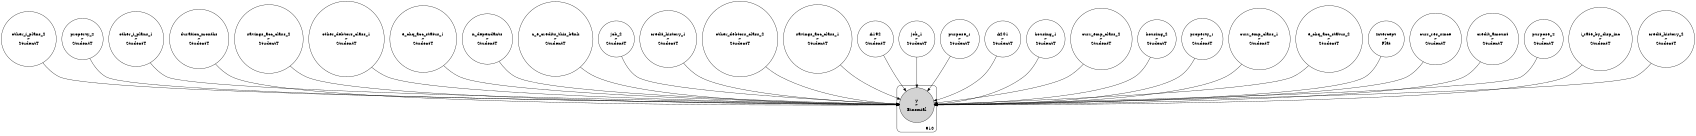 digraph {
	graph [size="11.3,11.9"]
	node [shape=circle]
	other_i_plans_2 [label="other_i_plans_2
~
StudentT"]
	property_2 [label="property_2
~
StudentT"]
	other_i_plans_1 [label="other_i_plans_1
~
StudentT"]
	duration_months [label="duration_months
~
StudentT"]
	savings_acc_class_2 [label="savings_acc_class_2
~
StudentT"]
	other_debtors_class_1 [label="other_debtors_class_1
~
StudentT"]
	e_chq_acc_status_1 [label="e_chq_acc_status_1
~
StudentT"]
	n_dependants [label="n_dependants
~
StudentT"]
	n_e_credits_this_bank [label="n_e_credits_this_bank
~
StudentT"]
	job_2 [label="job_2
~
StudentT"]
	credit_history_1 [label="credit_history_1
~
StudentT"]
	other_debtors_class_2 [label="other_debtors_class_2
~
StudentT"]
	savings_acc_class_1 [label="savings_acc_class_1
~
StudentT"]
	A192 [label="A192
~
StudentT"]
	job_1 [label="job_1
~
StudentT"]
	purpose_1 [label="purpose_1
~
StudentT"]
	A201 [label="A201
~
StudentT"]
	housing_1 [label="housing_1
~
StudentT"]
	curr_emp_class_2 [label="curr_emp_class_2
~
StudentT"]
	housing_2 [label="housing_2
~
StudentT"]
	property_1 [label="property_1
~
StudentT"]
	curr_emp_class_1 [label="curr_emp_class_1
~
StudentT"]
	e_chq_acc_status_2 [label="e_chq_acc_status_2
~
StudentT"]
	Intercept [label="Intercept
~
Flat"]
	curr_res_since [label="curr_res_since
~
StudentT"]
	credit_amount [label="credit_amount
~
StudentT"]
	purpose_2 [label="purpose_2
~
StudentT"]
	i_rate_by_disp_inc [label="i_rate_by_disp_inc
~
StudentT"]
	credit_history_2 [label="credit_history_2
~
StudentT"]
	subgraph cluster910 {
		y [label="y
~
Binomial" style=filled]
		label=910 labeljust=r labelloc=b style=rounded
	}
	other_i_plans_2 -> y
	other_i_plans_1 -> y
	property_2 -> y
	duration_months -> y
	savings_acc_class_2 -> y
	other_debtors_class_1 -> y
	e_chq_acc_status_1 -> y
	n_dependants -> y
	n_e_credits_this_bank -> y
	job_2 -> y
	credit_history_1 -> y
	other_debtors_class_2 -> y
	savings_acc_class_1 -> y
	A192 -> y
	job_1 -> y
	purpose_1 -> y
	A201 -> y
	housing_1 -> y
	curr_emp_class_2 -> y
	housing_2 -> y
	property_1 -> y
	e_chq_acc_status_2 -> y
	curr_emp_class_1 -> y
	Intercept -> y
	curr_res_since -> y
	credit_amount -> y
	purpose_2 -> y
	i_rate_by_disp_inc -> y
	credit_history_2 -> y
}
